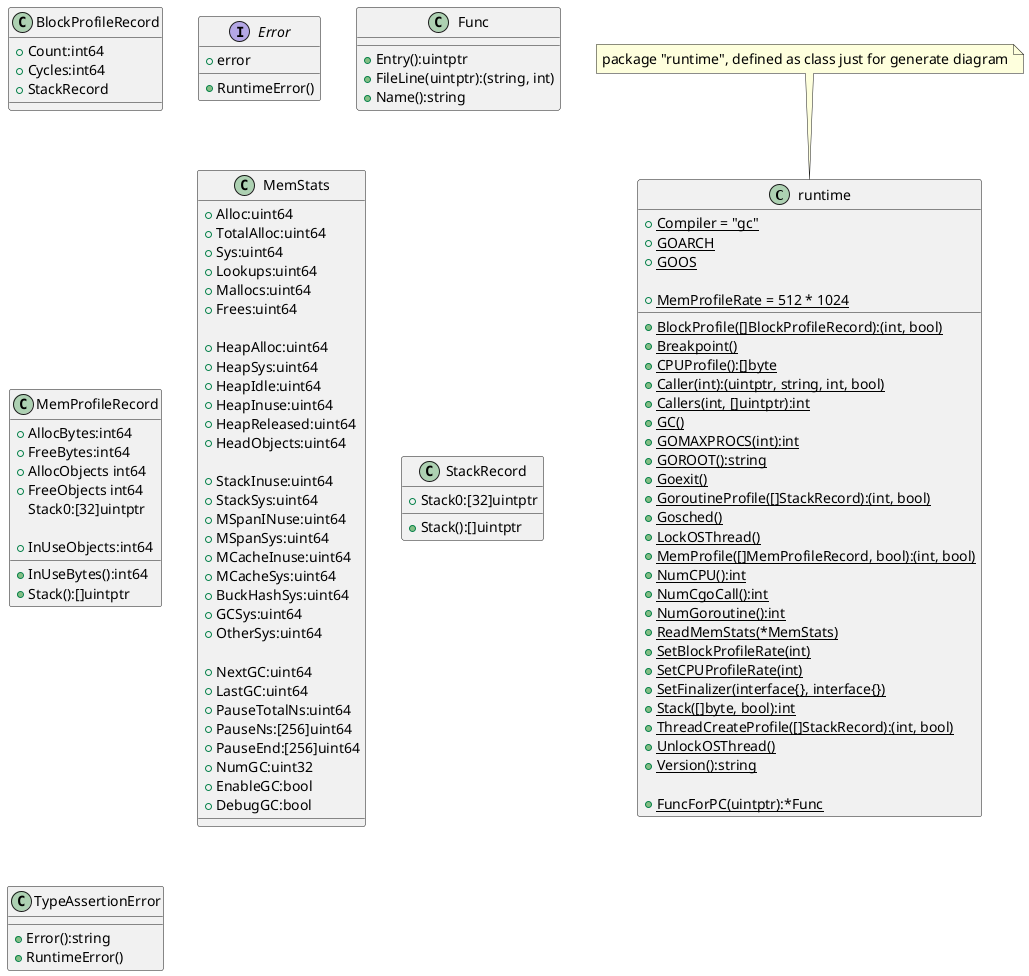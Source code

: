 @startuml
skinparam {
	defaultFontName Tohama
	defaultFontSize 14
}

class runtime {
	+{static} Compiler = "gc"
	+{static} GOARCH
	+{static} GOOS

	+{static} MemProfileRate = 512 * 1024

	+{static} BlockProfile([]BlockProfileRecord):(int, bool)
	+{static} Breakpoint()
	+{static} CPUProfile():[]byte
	+{static} Caller(int):(uintptr, string, int, bool)
	+{static} Callers(int, []uintptr):int
	+{static} GC()
	+{static} GOMAXPROCS(int):int
	+{static} GOROOT():string
	+{static} Goexit()
	+{static} GoroutineProfile([]StackRecord):(int, bool)
	+{static} Gosched()
	+{static} LockOSThread()
	+{static} MemProfile([]MemProfileRecord, bool):(int, bool)
	+{static} NumCPU():int
	+{static} NumCgoCall():int
	+{static} NumGoroutine():int
	+{static} ReadMemStats(*MemStats)
	+{static} SetBlockProfileRate(int)
	+{static} SetCPUProfileRate(int)
	+{static} SetFinalizer(interface{}, interface{})
	+{static} Stack([]byte, bool):int
	+{static} ThreadCreateProfile([]StackRecord):(int, bool)
	+{static} UnlockOSThread()
	+{static} Version():string

	+{static} FuncForPC(uintptr):*Func
}

class BlockProfileRecord {
	+Count:int64
	+Cycles:int64
	+StackRecord
}

interface Error {
	+error
	+RuntimeError()
}

class Func {
	+Entry():uintptr
	+FileLine(uintptr):(string, int)
	+Name():string
}

class MemProfileRecord {
	+AllocBytes:int64
	+FreeBytes:int64
	+AllocObjects int64
	+FreeObjects int64
	Stack0:[32]uintptr

	+InUseBytes():int64
	+InUseObjects:int64
	+Stack():[]uintptr
}

class MemStats {
	+Alloc:uint64
	+TotalAlloc:uint64
	+Sys:uint64
	+Lookups:uint64
	+Mallocs:uint64
	+Frees:uint64

	+HeapAlloc:uint64
	+HeapSys:uint64
	+HeapIdle:uint64
	+HeapInuse:uint64
	+HeapReleased:uint64
	+HeadObjects:uint64

	+StackInuse:uint64
	+StackSys:uint64
	+MSpanINuse:uint64
	+MSpanSys:uint64
	+MCacheInuse:uint64
	+MCacheSys:uint64
	+BuckHashSys:uint64
	+GCSys:uint64
	+OtherSys:uint64

	+NextGC:uint64
	+LastGC:uint64
	+PauseTotalNs:uint64
	+PauseNs:[256]uint64
	+PauseEnd:[256]uint64
	+NumGC:uint32
	+EnableGC:bool
	+DebugGC:bool
}

class StackRecord {
	+Stack0:[32]uintptr
	+Stack():[]uintptr
}

class TypeAssertionError {
	+Error():string
	+RuntimeError()
}

note top of runtime: package "runtime", defined as class just for generate diagram

@enduml
